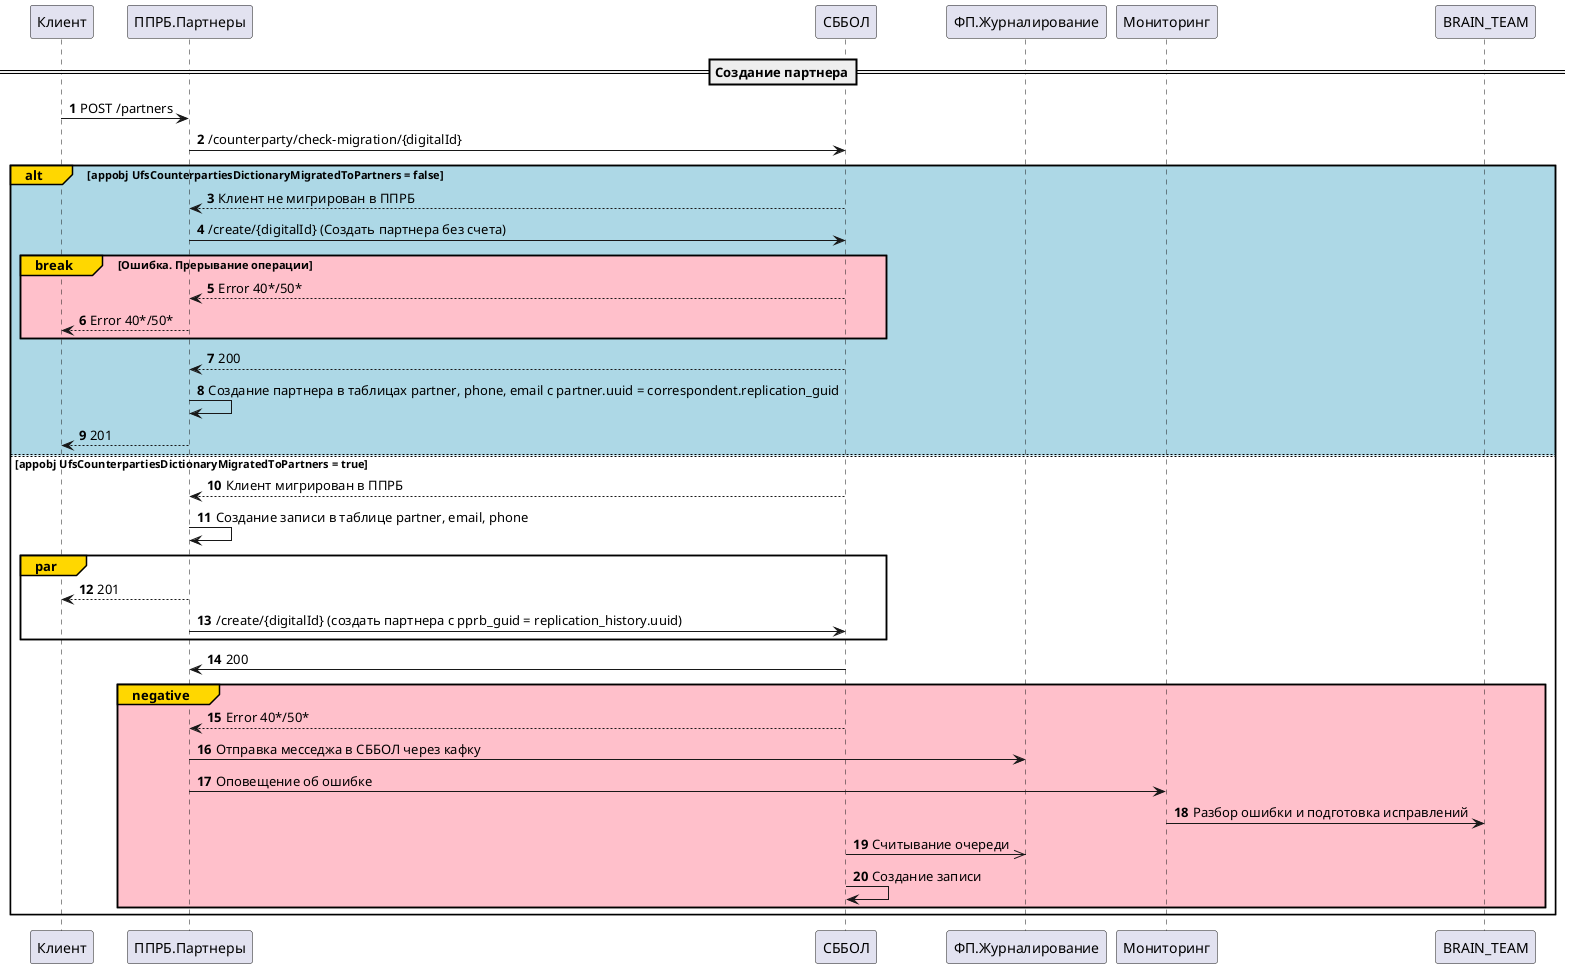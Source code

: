 @startuml
'https://plantuml.com/sequence-diagram
autonumber
==Создание партнера==
Клиент -> ППРБ.Партнеры: POST /partners
ППРБ.Партнеры -> СББОЛ: /counterparty/check-migration/{digitalId}
alt#Gold #lightblue appobj UfsCounterpartiesDictionaryMigratedToPartners = false
СББОЛ --> ППРБ.Партнеры: Клиент не мигрирован в ППРБ
ППРБ.Партнеры -> СББОЛ: /create/{digitalId} (Создать партнера без счета)
break#Gold #Pink Ошибка. Прерывание операции
СББОЛ --> ППРБ.Партнеры: Error 40*/50*
ППРБ.Партнеры --> Клиент: Error 40*/50*
end
СББОЛ --> ППРБ.Партнеры: 200
ППРБ.Партнеры -> ППРБ.Партнеры: Создание партнера в таблицах partner, phone, email с partner.uuid = correspondent.replication_guid
ППРБ.Партнеры --> Клиент: 201
else
else #white appobj UfsCounterpartiesDictionaryMigratedToPartners = true
СББОЛ --> ППРБ.Партнеры: Клиент мигрирован в ППРБ
ППРБ.Партнеры -> ППРБ.Партнеры: Создание записи в таблице partner, email, phone
par#gold
ППРБ.Партнеры --> Клиент: 201
ППРБ.Партнеры -> СББОЛ: /create/{digitalId} (создать партнера c pprb_guid = replication_history.uuid)
end
СББОЛ -> ППРБ.Партнеры: 200
group#Gold #pink negative
СББОЛ --> ППРБ.Партнеры: Error 40*/50*
ППРБ.Партнеры -> ФП.Журналирование: Отправка месседжа в СББОЛ через кафку
ППРБ.Партнеры -> Мониторинг: Оповещение об ошибке
Мониторинг -> BRAIN_TEAM: Разбор ошибки и подготовка исправлений
СББОЛ ->> ФП.Журналирование: Считывание очереди
СББОЛ -> СББОЛ: Создание записи
end
end
@enduml
